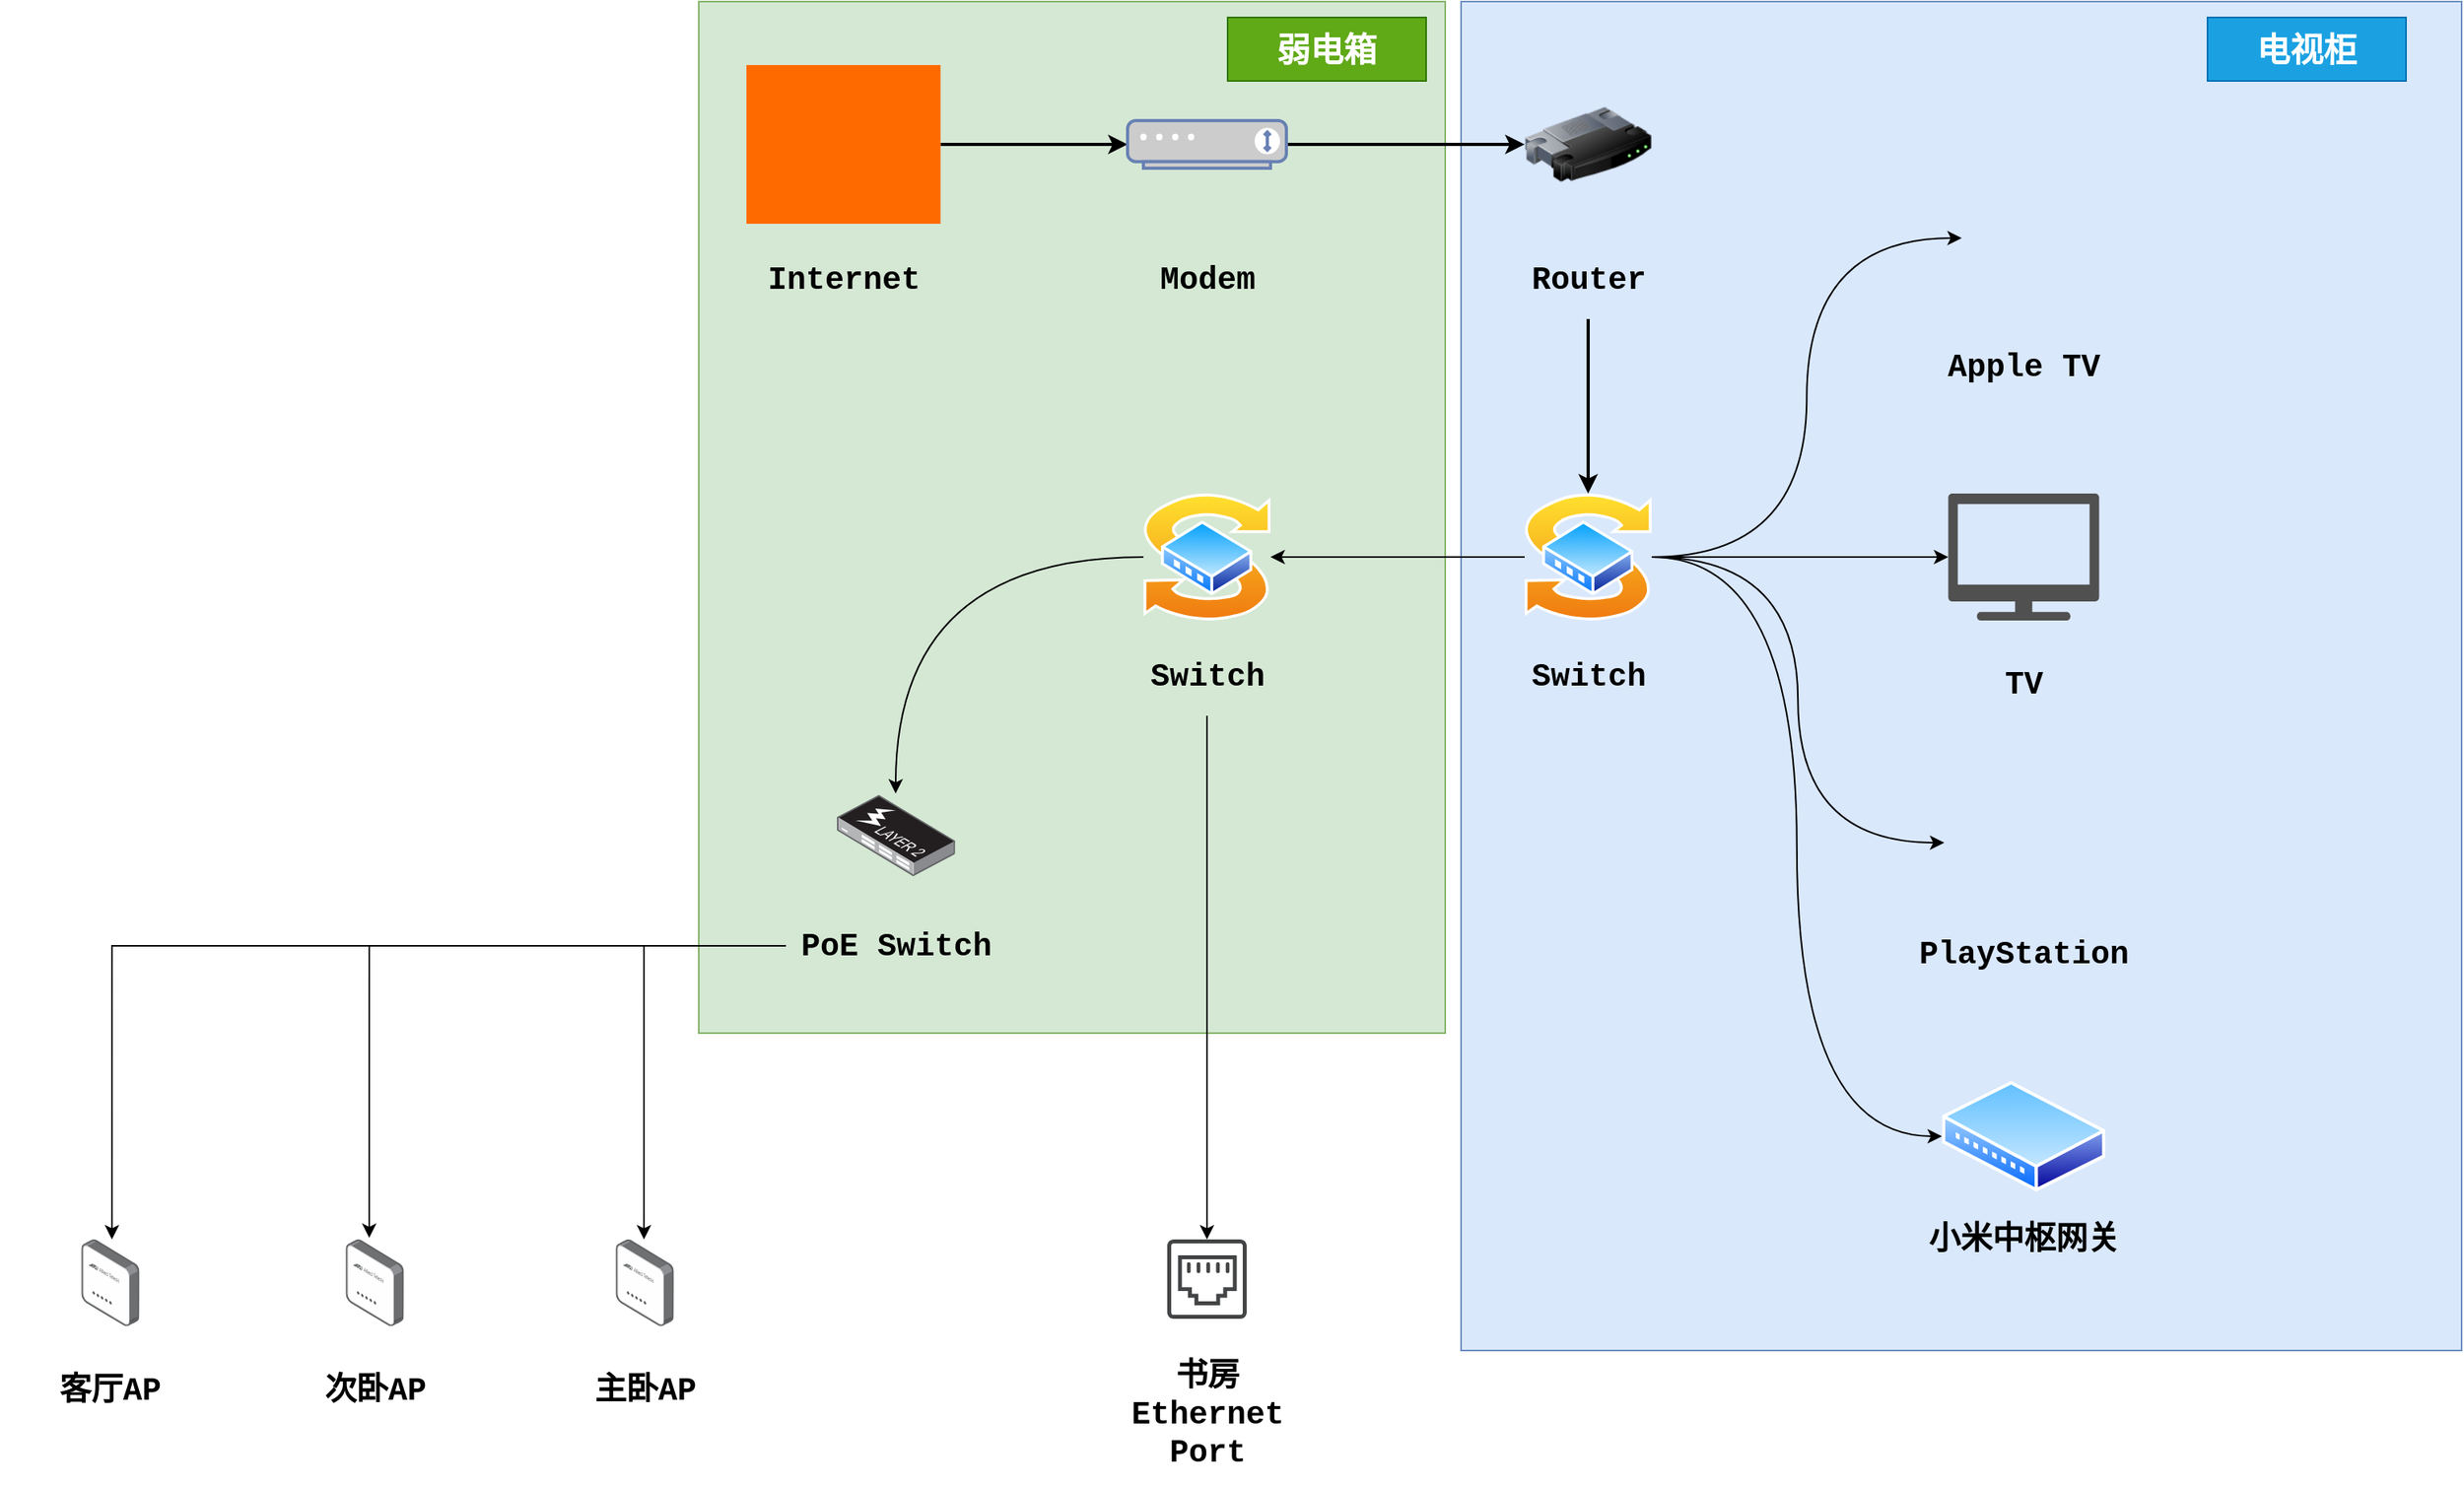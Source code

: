 <mxfile version="24.8.6">
  <diagram name="Page-1" id="HRsQPqKu5TOI9KeCF5-i">
    <mxGraphModel dx="1810" dy="711" grid="1" gridSize="10" guides="1" tooltips="1" connect="1" arrows="1" fold="1" page="1" pageScale="1" pageWidth="850" pageHeight="1100" math="0" shadow="0">
      <root>
        <mxCell id="0" />
        <mxCell id="1" parent="0" />
        <mxCell id="vbC64JGcZUOPxJxgwhxo-65" value="" style="rounded=0;whiteSpace=wrap;html=1;fillColor=#dae8fc;strokeColor=#6c8ebf;" vertex="1" parent="1">
          <mxGeometry x="510" y="20" width="630" height="850" as="geometry" />
        </mxCell>
        <mxCell id="vbC64JGcZUOPxJxgwhxo-61" value="" style="rounded=0;whiteSpace=wrap;html=1;fillColor=#d5e8d4;strokeColor=#82b366;" vertex="1" parent="1">
          <mxGeometry x="30" y="20" width="470" height="650" as="geometry" />
        </mxCell>
        <mxCell id="vbC64JGcZUOPxJxgwhxo-5" style="edgeStyle=orthogonalEdgeStyle;rounded=0;orthogonalLoop=1;jettySize=auto;html=1;strokeWidth=2;" edge="1" parent="1" source="vbC64JGcZUOPxJxgwhxo-1" target="vbC64JGcZUOPxJxgwhxo-3">
          <mxGeometry relative="1" as="geometry" />
        </mxCell>
        <mxCell id="vbC64JGcZUOPxJxgwhxo-7" style="edgeStyle=orthogonalEdgeStyle;rounded=0;orthogonalLoop=1;jettySize=auto;html=1;entryX=0;entryY=0.5;entryDx=0;entryDy=0;strokeWidth=2;" edge="1" parent="1" source="vbC64JGcZUOPxJxgwhxo-3" target="vbC64JGcZUOPxJxgwhxo-6">
          <mxGeometry relative="1" as="geometry" />
        </mxCell>
        <mxCell id="vbC64JGcZUOPxJxgwhxo-10" value="" style="group" vertex="1" connectable="0" parent="1">
          <mxGeometry x="51.61" y="60" width="139" height="160" as="geometry" />
        </mxCell>
        <mxCell id="vbC64JGcZUOPxJxgwhxo-1" value="" style="points=[];aspect=fixed;html=1;align=center;shadow=0;dashed=0;fillColor=#FF6A00;strokeColor=none;shape=mxgraph.alibaba_cloud.ccn_cloud_connect_network;" vertex="1" parent="vbC64JGcZUOPxJxgwhxo-10">
          <mxGeometry x="8.39" width="122.22" height="100" as="geometry" />
        </mxCell>
        <mxCell id="vbC64JGcZUOPxJxgwhxo-2" value="Internet" style="text;html=1;align=center;verticalAlign=middle;whiteSpace=wrap;rounded=0;fontStyle=1;fontFamily=Courier New;fontSize=20;" vertex="1" parent="vbC64JGcZUOPxJxgwhxo-10">
          <mxGeometry y="110" width="139" height="50" as="geometry" />
        </mxCell>
        <mxCell id="vbC64JGcZUOPxJxgwhxo-11" value="" style="group" vertex="1" connectable="0" parent="1">
          <mxGeometry x="280.5" y="95" width="139" height="125" as="geometry" />
        </mxCell>
        <mxCell id="vbC64JGcZUOPxJxgwhxo-3" value="" style="fontColor=#0066CC;verticalAlign=top;verticalLabelPosition=bottom;labelPosition=center;align=center;html=1;outlineConnect=0;fillColor=#CCCCCC;strokeColor=#6881B3;gradientColor=none;gradientDirection=north;strokeWidth=2;shape=mxgraph.networks.modem;" vertex="1" parent="vbC64JGcZUOPxJxgwhxo-11">
          <mxGeometry x="19.5" width="100" height="30" as="geometry" />
        </mxCell>
        <mxCell id="vbC64JGcZUOPxJxgwhxo-4" value="Modem" style="text;html=1;align=center;verticalAlign=middle;whiteSpace=wrap;rounded=0;fontStyle=1;fontFamily=Courier New;fontSize=20;" vertex="1" parent="vbC64JGcZUOPxJxgwhxo-11">
          <mxGeometry y="75" width="139" height="50" as="geometry" />
        </mxCell>
        <mxCell id="vbC64JGcZUOPxJxgwhxo-12" value="" style="group" vertex="1" connectable="0" parent="1">
          <mxGeometry x="520.5" y="70" width="139" height="150" as="geometry" />
        </mxCell>
        <mxCell id="vbC64JGcZUOPxJxgwhxo-6" value="" style="image;html=1;image=img/lib/clip_art/networking/Router_128x128.png" vertex="1" parent="vbC64JGcZUOPxJxgwhxo-12">
          <mxGeometry x="29.5" width="80" height="80" as="geometry" />
        </mxCell>
        <mxCell id="vbC64JGcZUOPxJxgwhxo-8" value="Router" style="text;html=1;align=center;verticalAlign=middle;whiteSpace=wrap;rounded=0;fontStyle=1;fontFamily=Courier New;fontSize=20;" vertex="1" parent="vbC64JGcZUOPxJxgwhxo-12">
          <mxGeometry y="100" width="139" height="50" as="geometry" />
        </mxCell>
        <mxCell id="vbC64JGcZUOPxJxgwhxo-15" style="edgeStyle=orthogonalEdgeStyle;rounded=0;orthogonalLoop=1;jettySize=auto;html=1;entryX=0.5;entryY=0;entryDx=0;entryDy=0;exitX=0.5;exitY=1;exitDx=0;exitDy=0;strokeWidth=2;" edge="1" parent="1" source="vbC64JGcZUOPxJxgwhxo-8" target="vbC64JGcZUOPxJxgwhxo-9">
          <mxGeometry relative="1" as="geometry" />
        </mxCell>
        <mxCell id="vbC64JGcZUOPxJxgwhxo-17" value="" style="group" vertex="1" connectable="0" parent="1">
          <mxGeometry x="520.5" y="330" width="139" height="140" as="geometry" />
        </mxCell>
        <mxCell id="vbC64JGcZUOPxJxgwhxo-9" value="" style="image;aspect=fixed;perimeter=ellipsePerimeter;html=1;align=center;shadow=0;dashed=0;spacingTop=3;image=img/lib/active_directory/switch.svg;" vertex="1" parent="vbC64JGcZUOPxJxgwhxo-17">
          <mxGeometry x="29.5" width="80" height="80" as="geometry" />
        </mxCell>
        <mxCell id="vbC64JGcZUOPxJxgwhxo-13" value="Switch" style="text;html=1;align=center;verticalAlign=middle;whiteSpace=wrap;rounded=0;fontStyle=1;fontFamily=Courier New;fontSize=20;" vertex="1" parent="vbC64JGcZUOPxJxgwhxo-17">
          <mxGeometry y="90" width="139" height="50" as="geometry" />
        </mxCell>
        <mxCell id="vbC64JGcZUOPxJxgwhxo-20" value="" style="group" vertex="1" connectable="0" parent="1">
          <mxGeometry x="810" y="130" width="108.5" height="140" as="geometry" />
        </mxCell>
        <mxCell id="vbC64JGcZUOPxJxgwhxo-18" value="" style="shape=image;html=1;verticalAlign=top;verticalLabelPosition=bottom;labelBackgroundColor=#ffffff;imageAspect=0;aspect=fixed;image=https://cdn0.iconfinder.com/data/icons/iphone-7-airpods-icons-solid-style/24/apple-tv-box-128.png" vertex="1" parent="vbC64JGcZUOPxJxgwhxo-20">
          <mxGeometry x="15.25" width="78" height="78" as="geometry" />
        </mxCell>
        <mxCell id="vbC64JGcZUOPxJxgwhxo-19" value="Apple TV" style="text;html=1;align=center;verticalAlign=middle;whiteSpace=wrap;rounded=0;fontStyle=1;fontFamily=Courier New;fontSize=20;" vertex="1" parent="vbC64JGcZUOPxJxgwhxo-20">
          <mxGeometry y="100" width="108.5" height="40" as="geometry" />
        </mxCell>
        <mxCell id="vbC64JGcZUOPxJxgwhxo-23" value="" style="group" vertex="1" connectable="0" parent="1">
          <mxGeometry x="810" y="330" width="108.5" height="140" as="geometry" />
        </mxCell>
        <mxCell id="vbC64JGcZUOPxJxgwhxo-21" value="" style="sketch=0;pointerEvents=1;shadow=0;dashed=0;html=1;strokeColor=none;fillColor=#505050;labelPosition=center;verticalLabelPosition=bottom;verticalAlign=top;outlineConnect=0;align=center;shape=mxgraph.office.devices.tv;" vertex="1" parent="vbC64JGcZUOPxJxgwhxo-23">
          <mxGeometry x="6.75" width="95" height="80" as="geometry" />
        </mxCell>
        <mxCell id="vbC64JGcZUOPxJxgwhxo-22" value="TV" style="text;html=1;align=center;verticalAlign=middle;whiteSpace=wrap;rounded=0;fontStyle=1;fontFamily=Courier New;fontSize=20;" vertex="1" parent="vbC64JGcZUOPxJxgwhxo-23">
          <mxGeometry y="100" width="108.5" height="40" as="geometry" />
        </mxCell>
        <mxCell id="vbC64JGcZUOPxJxgwhxo-27" value="" style="group" vertex="1" connectable="0" parent="1">
          <mxGeometry x="782.87" y="500" width="162.75" height="140" as="geometry" />
        </mxCell>
        <mxCell id="vbC64JGcZUOPxJxgwhxo-25" value="" style="shape=image;html=1;verticalAlign=top;verticalLabelPosition=bottom;labelBackgroundColor=#ffffff;imageAspect=0;aspect=fixed;image=https://cdn1.iconfinder.com/data/icons/ionicons-fill-vol-2/512/logo-playstation-128.png" vertex="1" parent="vbC64JGcZUOPxJxgwhxo-27">
          <mxGeometry x="31.37" width="100" height="100" as="geometry" />
        </mxCell>
        <mxCell id="vbC64JGcZUOPxJxgwhxo-26" value="PlayStation" style="text;html=1;align=center;verticalAlign=middle;whiteSpace=wrap;rounded=0;fontStyle=1;fontFamily=Courier New;fontSize=20;" vertex="1" parent="vbC64JGcZUOPxJxgwhxo-27">
          <mxGeometry y="100" width="162.75" height="40" as="geometry" />
        </mxCell>
        <mxCell id="vbC64JGcZUOPxJxgwhxo-28" style="edgeStyle=orthogonalEdgeStyle;rounded=0;orthogonalLoop=1;jettySize=auto;html=1;entryX=0;entryY=0.5;entryDx=0;entryDy=0;curved=1;" edge="1" parent="1" source="vbC64JGcZUOPxJxgwhxo-9" target="vbC64JGcZUOPxJxgwhxo-18">
          <mxGeometry relative="1" as="geometry" />
        </mxCell>
        <mxCell id="vbC64JGcZUOPxJxgwhxo-29" style="edgeStyle=orthogonalEdgeStyle;rounded=0;orthogonalLoop=1;jettySize=auto;html=1;curved=1;" edge="1" parent="1" source="vbC64JGcZUOPxJxgwhxo-9" target="vbC64JGcZUOPxJxgwhxo-21">
          <mxGeometry relative="1" as="geometry" />
        </mxCell>
        <mxCell id="vbC64JGcZUOPxJxgwhxo-30" style="edgeStyle=orthogonalEdgeStyle;rounded=0;orthogonalLoop=1;jettySize=auto;html=1;entryX=0;entryY=0.5;entryDx=0;entryDy=0;curved=1;" edge="1" parent="1" source="vbC64JGcZUOPxJxgwhxo-9" target="vbC64JGcZUOPxJxgwhxo-25">
          <mxGeometry relative="1" as="geometry" />
        </mxCell>
        <mxCell id="vbC64JGcZUOPxJxgwhxo-33" style="edgeStyle=orthogonalEdgeStyle;rounded=0;orthogonalLoop=1;jettySize=auto;html=1;entryX=0;entryY=0.5;entryDx=0;entryDy=0;curved=1;" edge="1" parent="1" source="vbC64JGcZUOPxJxgwhxo-9" target="vbC64JGcZUOPxJxgwhxo-31">
          <mxGeometry relative="1" as="geometry" />
        </mxCell>
        <mxCell id="vbC64JGcZUOPxJxgwhxo-34" value="" style="group" vertex="1" connectable="0" parent="1">
          <mxGeometry x="782.87" y="700" width="162.75" height="120" as="geometry" />
        </mxCell>
        <mxCell id="vbC64JGcZUOPxJxgwhxo-31" value="" style="image;aspect=fixed;perimeter=ellipsePerimeter;html=1;align=center;shadow=0;dashed=0;spacingTop=3;image=img/lib/active_directory/wiring_hub.svg;" vertex="1" parent="vbC64JGcZUOPxJxgwhxo-34">
          <mxGeometry x="29.9" width="102.94" height="70" as="geometry" />
        </mxCell>
        <mxCell id="vbC64JGcZUOPxJxgwhxo-32" value="小米中枢网关" style="text;html=1;align=center;verticalAlign=middle;whiteSpace=wrap;rounded=0;fontStyle=1;fontFamily=Courier New;fontSize=20;" vertex="1" parent="vbC64JGcZUOPxJxgwhxo-34">
          <mxGeometry y="80" width="162.75" height="40" as="geometry" />
        </mxCell>
        <mxCell id="vbC64JGcZUOPxJxgwhxo-35" value="" style="group" vertex="1" connectable="0" parent="1">
          <mxGeometry x="280.5" y="330" width="139" height="140" as="geometry" />
        </mxCell>
        <mxCell id="vbC64JGcZUOPxJxgwhxo-36" value="" style="image;aspect=fixed;perimeter=ellipsePerimeter;html=1;align=center;shadow=0;dashed=0;spacingTop=3;image=img/lib/active_directory/switch.svg;" vertex="1" parent="vbC64JGcZUOPxJxgwhxo-35">
          <mxGeometry x="29.5" width="80" height="80" as="geometry" />
        </mxCell>
        <mxCell id="vbC64JGcZUOPxJxgwhxo-37" value="Switch" style="text;html=1;align=center;verticalAlign=middle;whiteSpace=wrap;rounded=0;fontStyle=1;fontFamily=Courier New;fontSize=20;" vertex="1" parent="vbC64JGcZUOPxJxgwhxo-35">
          <mxGeometry y="90" width="139" height="50" as="geometry" />
        </mxCell>
        <mxCell id="vbC64JGcZUOPxJxgwhxo-38" style="edgeStyle=orthogonalEdgeStyle;rounded=0;orthogonalLoop=1;jettySize=auto;html=1;" edge="1" parent="1" source="vbC64JGcZUOPxJxgwhxo-9" target="vbC64JGcZUOPxJxgwhxo-36">
          <mxGeometry relative="1" as="geometry" />
        </mxCell>
        <mxCell id="vbC64JGcZUOPxJxgwhxo-41" value="" style="group" vertex="1" connectable="0" parent="1">
          <mxGeometry x="84.7" y="520" width="139" height="120" as="geometry" />
        </mxCell>
        <mxCell id="vbC64JGcZUOPxJxgwhxo-39" value="" style="image;points=[];aspect=fixed;html=1;align=center;shadow=0;dashed=0;image=img/lib/allied_telesis/switch/Switch_24_port_L2_POE.svg;" vertex="1" parent="vbC64JGcZUOPxJxgwhxo-41">
          <mxGeometry x="32.3" width="74.4" height="51" as="geometry" />
        </mxCell>
        <mxCell id="vbC64JGcZUOPxJxgwhxo-40" value="PoE Switch" style="text;html=1;align=center;verticalAlign=middle;whiteSpace=wrap;rounded=0;fontStyle=1;fontFamily=Courier New;fontSize=20;" vertex="1" parent="vbC64JGcZUOPxJxgwhxo-41">
          <mxGeometry y="70" width="139" height="50" as="geometry" />
        </mxCell>
        <mxCell id="vbC64JGcZUOPxJxgwhxo-42" style="edgeStyle=orthogonalEdgeStyle;rounded=0;orthogonalLoop=1;jettySize=auto;html=1;entryX=0.497;entryY=-0.02;entryDx=0;entryDy=0;entryPerimeter=0;curved=1;" edge="1" parent="1" source="vbC64JGcZUOPxJxgwhxo-36" target="vbC64JGcZUOPxJxgwhxo-39">
          <mxGeometry relative="1" as="geometry" />
        </mxCell>
        <mxCell id="vbC64JGcZUOPxJxgwhxo-45" value="" style="group" vertex="1" connectable="0" parent="1">
          <mxGeometry x="-410.0" y="800" width="139" height="120" as="geometry" />
        </mxCell>
        <mxCell id="vbC64JGcZUOPxJxgwhxo-43" value="" style="image;points=[];aspect=fixed;html=1;align=center;shadow=0;dashed=0;image=img/lib/allied_telesis/wireless/Access_Point_Indoor.svg;" vertex="1" parent="vbC64JGcZUOPxJxgwhxo-45">
          <mxGeometry x="51.2" width="36.6" height="54.6" as="geometry" />
        </mxCell>
        <mxCell id="vbC64JGcZUOPxJxgwhxo-44" value="客厅AP" style="text;html=1;align=center;verticalAlign=middle;whiteSpace=wrap;rounded=0;fontStyle=1;fontFamily=Courier New;fontSize=20;" vertex="1" parent="vbC64JGcZUOPxJxgwhxo-45">
          <mxGeometry y="70" width="139" height="50" as="geometry" />
        </mxCell>
        <mxCell id="vbC64JGcZUOPxJxgwhxo-46" value="" style="group" vertex="1" connectable="0" parent="1">
          <mxGeometry x="-243.5" y="800" width="139" height="120" as="geometry" />
        </mxCell>
        <mxCell id="vbC64JGcZUOPxJxgwhxo-47" value="" style="image;points=[];aspect=fixed;html=1;align=center;shadow=0;dashed=0;image=img/lib/allied_telesis/wireless/Access_Point_Indoor.svg;" vertex="1" parent="vbC64JGcZUOPxJxgwhxo-46">
          <mxGeometry x="51.2" width="36.6" height="54.6" as="geometry" />
        </mxCell>
        <mxCell id="vbC64JGcZUOPxJxgwhxo-48" value="次卧AP" style="text;html=1;align=center;verticalAlign=middle;whiteSpace=wrap;rounded=0;fontStyle=1;fontFamily=Courier New;fontSize=20;" vertex="1" parent="vbC64JGcZUOPxJxgwhxo-46">
          <mxGeometry y="70" width="139" height="50" as="geometry" />
        </mxCell>
        <mxCell id="vbC64JGcZUOPxJxgwhxo-49" value="" style="group" vertex="1" connectable="0" parent="1">
          <mxGeometry x="-73.5" y="800" width="139" height="120" as="geometry" />
        </mxCell>
        <mxCell id="vbC64JGcZUOPxJxgwhxo-50" value="" style="image;points=[];aspect=fixed;html=1;align=center;shadow=0;dashed=0;image=img/lib/allied_telesis/wireless/Access_Point_Indoor.svg;" vertex="1" parent="vbC64JGcZUOPxJxgwhxo-49">
          <mxGeometry x="51.2" width="36.6" height="54.6" as="geometry" />
        </mxCell>
        <mxCell id="vbC64JGcZUOPxJxgwhxo-51" value="主卧AP" style="text;html=1;align=center;verticalAlign=middle;whiteSpace=wrap;rounded=0;fontStyle=1;fontFamily=Courier New;fontSize=20;" vertex="1" parent="vbC64JGcZUOPxJxgwhxo-49">
          <mxGeometry y="70" width="139" height="50" as="geometry" />
        </mxCell>
        <mxCell id="vbC64JGcZUOPxJxgwhxo-53" style="edgeStyle=orthogonalEdgeStyle;rounded=0;orthogonalLoop=1;jettySize=auto;html=1;entryX=0.527;entryY=0;entryDx=0;entryDy=0;entryPerimeter=0;" edge="1" parent="1" source="vbC64JGcZUOPxJxgwhxo-40" target="vbC64JGcZUOPxJxgwhxo-43">
          <mxGeometry relative="1" as="geometry" />
        </mxCell>
        <mxCell id="vbC64JGcZUOPxJxgwhxo-54" style="edgeStyle=orthogonalEdgeStyle;rounded=0;orthogonalLoop=1;jettySize=auto;html=1;entryX=0.404;entryY=-0.018;entryDx=0;entryDy=0;entryPerimeter=0;" edge="1" parent="1" source="vbC64JGcZUOPxJxgwhxo-40" target="vbC64JGcZUOPxJxgwhxo-47">
          <mxGeometry relative="1" as="geometry" />
        </mxCell>
        <mxCell id="vbC64JGcZUOPxJxgwhxo-55" style="edgeStyle=orthogonalEdgeStyle;rounded=0;orthogonalLoop=1;jettySize=auto;html=1;entryX=0.486;entryY=0;entryDx=0;entryDy=0;entryPerimeter=0;" edge="1" parent="1" source="vbC64JGcZUOPxJxgwhxo-40" target="vbC64JGcZUOPxJxgwhxo-50">
          <mxGeometry relative="1" as="geometry" />
        </mxCell>
        <mxCell id="vbC64JGcZUOPxJxgwhxo-58" value="" style="group" vertex="1" connectable="0" parent="1">
          <mxGeometry x="277.75" y="800" width="144.5" height="155" as="geometry" />
        </mxCell>
        <mxCell id="vbC64JGcZUOPxJxgwhxo-56" value="" style="sketch=0;pointerEvents=1;shadow=0;dashed=0;html=1;strokeColor=none;fillColor=#434445;aspect=fixed;labelPosition=center;verticalLabelPosition=bottom;verticalAlign=top;align=center;outlineConnect=0;shape=mxgraph.vvd.ethernet_port;" vertex="1" parent="vbC64JGcZUOPxJxgwhxo-58">
          <mxGeometry x="47.25" width="50" height="50" as="geometry" />
        </mxCell>
        <mxCell id="vbC64JGcZUOPxJxgwhxo-57" value="&lt;div&gt;书房&lt;/div&gt;&lt;div&gt;Ethernet&lt;/div&gt;&lt;div&gt;Port&lt;br&gt;&lt;/div&gt;" style="text;html=1;align=center;verticalAlign=middle;whiteSpace=wrap;rounded=0;fontStyle=1;fontFamily=Courier New;fontSize=20;" vertex="1" parent="vbC64JGcZUOPxJxgwhxo-58">
          <mxGeometry y="65" width="144.5" height="90" as="geometry" />
        </mxCell>
        <mxCell id="vbC64JGcZUOPxJxgwhxo-59" style="edgeStyle=orthogonalEdgeStyle;rounded=0;orthogonalLoop=1;jettySize=auto;html=1;" edge="1" parent="1" source="vbC64JGcZUOPxJxgwhxo-37" target="vbC64JGcZUOPxJxgwhxo-56">
          <mxGeometry relative="1" as="geometry" />
        </mxCell>
        <mxCell id="vbC64JGcZUOPxJxgwhxo-62" value="弱电箱" style="text;html=1;align=center;verticalAlign=middle;whiteSpace=wrap;rounded=0;fontSize=21;fontStyle=1;fontFamily=Helvetica;fillColor=#60a917;strokeColor=#2D7600;fontColor=#ffffff;" vertex="1" parent="1">
          <mxGeometry x="363" y="30" width="125" height="40" as="geometry" />
        </mxCell>
        <mxCell id="vbC64JGcZUOPxJxgwhxo-66" value="电视柜" style="text;html=1;align=center;verticalAlign=middle;whiteSpace=wrap;rounded=0;fontSize=21;fontStyle=1;fontFamily=Helvetica;fillColor=#1ba1e2;strokeColor=#006EAF;fontColor=#ffffff;" vertex="1" parent="1">
          <mxGeometry x="980" y="30" width="125" height="40" as="geometry" />
        </mxCell>
      </root>
    </mxGraphModel>
  </diagram>
</mxfile>
